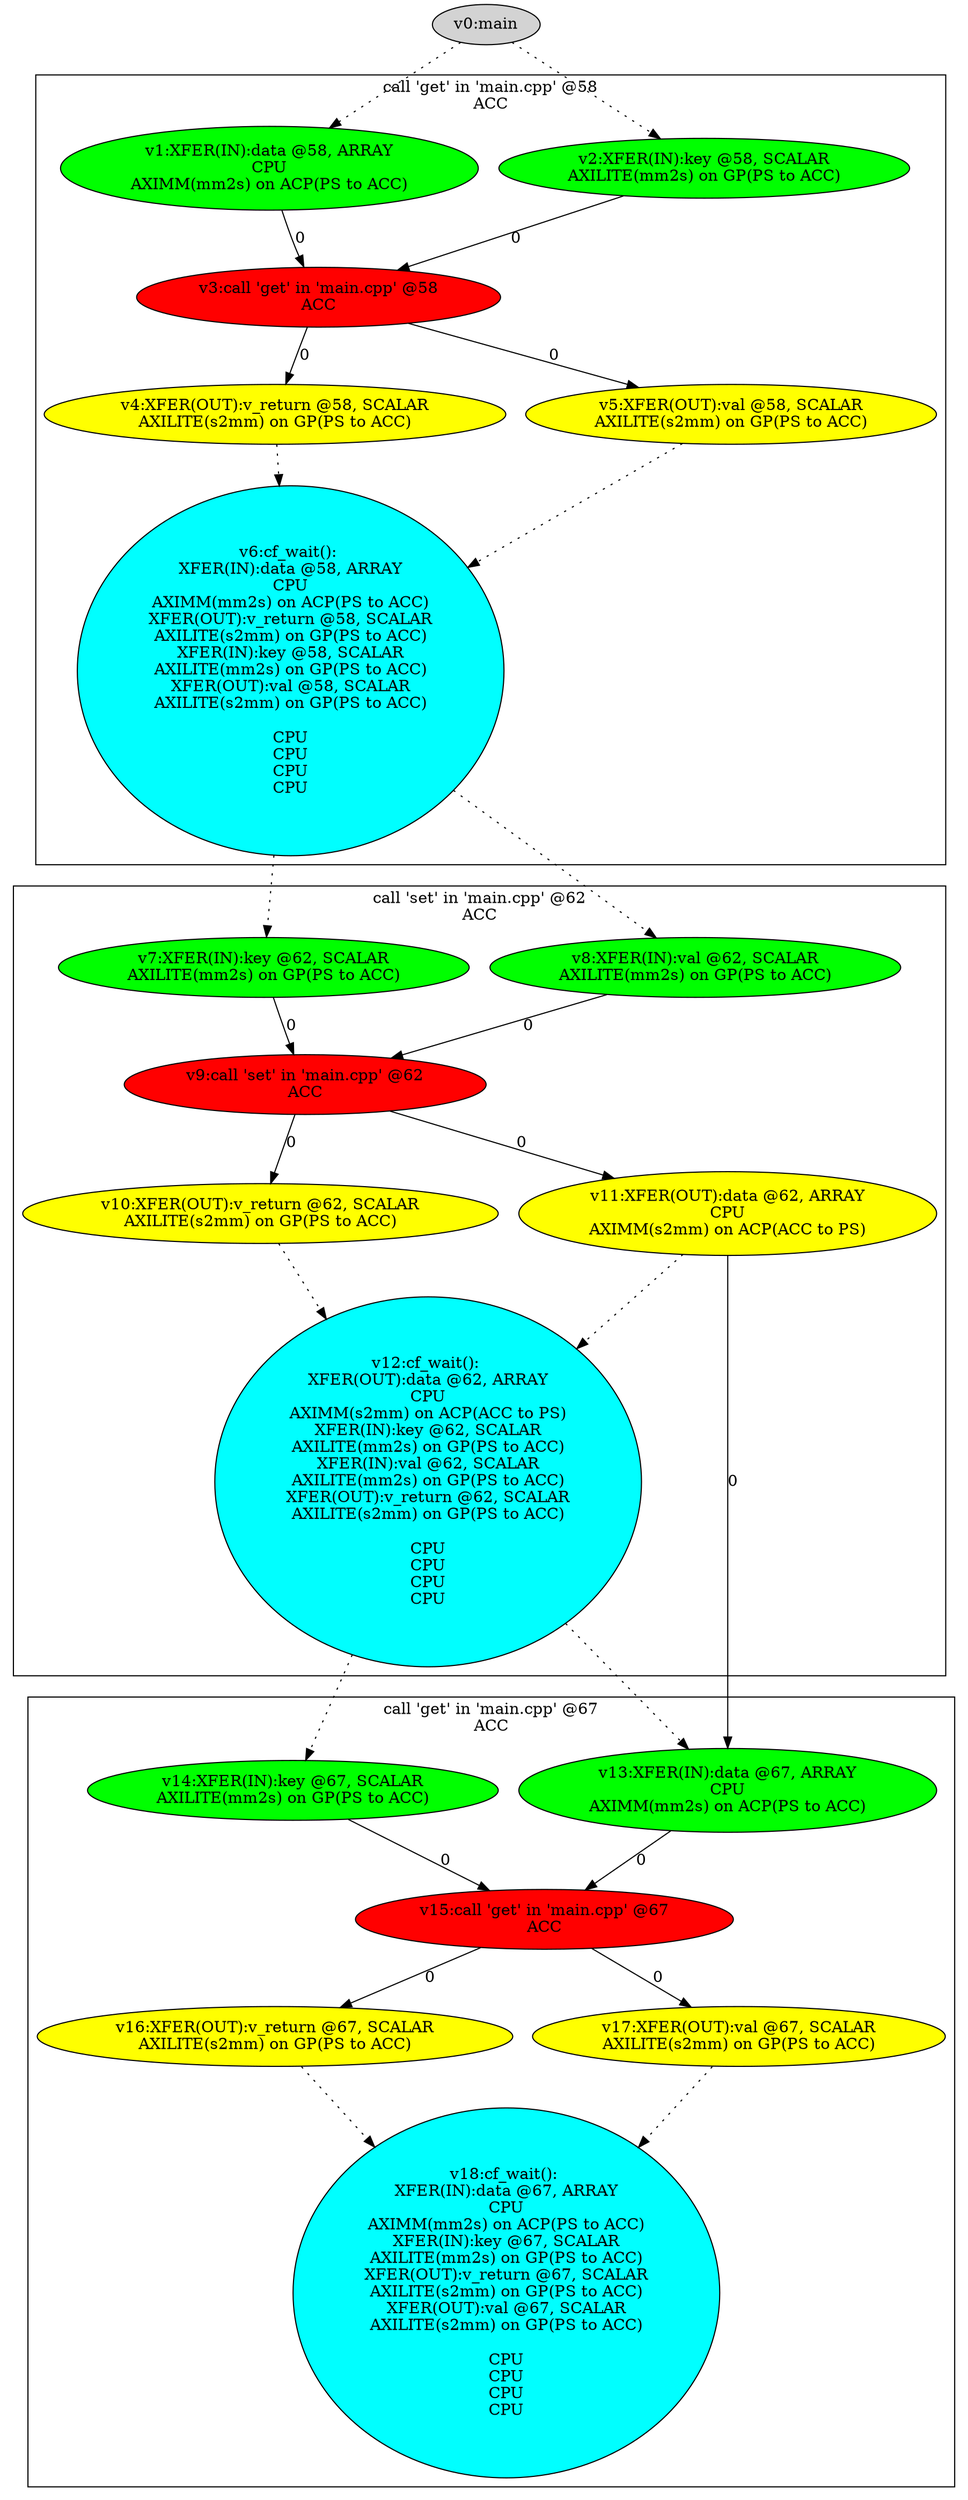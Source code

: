 digraph dm_graph {
v0 [label = "v0:main" ,style=filled];
v1 [label = "v1:XFER(IN):data @58, ARRAY\nCPU\nAXIMM(mm2s) on ACP(PS to ACC)\n" ,style=filled,fillcolor = green];
v2 [label = "v2:XFER(IN):key @58, SCALAR\nAXILITE(mm2s) on GP(PS to ACC)\n" ,style=filled,fillcolor = green];
v3 [label = "v3:call 'get' in 'main.cpp' @58\nACC\n" ,style=filled,fillcolor = red];
v4 [label = "v4:XFER(OUT):v_return @58, SCALAR\nAXILITE(s2mm) on GP(PS to ACC)\n" ,style=filled,fillcolor = yellow];
v5 [label = "v5:XFER(OUT):val @58, SCALAR\nAXILITE(s2mm) on GP(PS to ACC)\n" ,style=filled,fillcolor = yellow];
v6 [label = "v6:cf_wait(): \nXFER(IN):data @58, ARRAY\nCPU\nAXIMM(mm2s) on ACP(PS to ACC)\nXFER(OUT):v_return @58, SCALAR\nAXILITE(s2mm) on GP(PS to ACC)\nXFER(IN):key @58, SCALAR\nAXILITE(mm2s) on GP(PS to ACC)\nXFER(OUT):val @58, SCALAR\nAXILITE(s2mm) on GP(PS to ACC)\n\nCPU\nCPU\nCPU\nCPU\n" ,style=filled,fillcolor = cyan];
v7 [label = "v7:XFER(IN):key @62, SCALAR\nAXILITE(mm2s) on GP(PS to ACC)\n" ,style=filled,fillcolor = green];
v8 [label = "v8:XFER(IN):val @62, SCALAR\nAXILITE(mm2s) on GP(PS to ACC)\n" ,style=filled,fillcolor = green];
v9 [label = "v9:call 'set' in 'main.cpp' @62\nACC\n" ,style=filled,fillcolor = red];
v10 [label = "v10:XFER(OUT):v_return @62, SCALAR\nAXILITE(s2mm) on GP(PS to ACC)\n" ,style=filled,fillcolor = yellow];
v11 [label = "v11:XFER(OUT):data @62, ARRAY\nCPU\nAXIMM(s2mm) on ACP(ACC to PS)\n" ,style=filled,fillcolor = yellow];
v12 [label = "v12:cf_wait(): \nXFER(OUT):data @62, ARRAY\nCPU\nAXIMM(s2mm) on ACP(ACC to PS)\nXFER(IN):key @62, SCALAR\nAXILITE(mm2s) on GP(PS to ACC)\nXFER(IN):val @62, SCALAR\nAXILITE(mm2s) on GP(PS to ACC)\nXFER(OUT):v_return @62, SCALAR\nAXILITE(s2mm) on GP(PS to ACC)\n\nCPU\nCPU\nCPU\nCPU\n" ,style=filled,fillcolor = cyan];
v13 [label = "v13:XFER(IN):data @67, ARRAY\nCPU\nAXIMM(mm2s) on ACP(PS to ACC)\n" ,style=filled,fillcolor = green];
v14 [label = "v14:XFER(IN):key @67, SCALAR\nAXILITE(mm2s) on GP(PS to ACC)\n" ,style=filled,fillcolor = green];
v15 [label = "v15:call 'get' in 'main.cpp' @67\nACC\n" ,style=filled,fillcolor = red];
v16 [label = "v16:XFER(OUT):v_return @67, SCALAR\nAXILITE(s2mm) on GP(PS to ACC)\n" ,style=filled,fillcolor = yellow];
v17 [label = "v17:XFER(OUT):val @67, SCALAR\nAXILITE(s2mm) on GP(PS to ACC)\n" ,style=filled,fillcolor = yellow];
v18 [label = "v18:cf_wait(): \nXFER(IN):data @67, ARRAY\nCPU\nAXIMM(mm2s) on ACP(PS to ACC)\nXFER(IN):key @67, SCALAR\nAXILITE(mm2s) on GP(PS to ACC)\nXFER(OUT):v_return @67, SCALAR\nAXILITE(s2mm) on GP(PS to ACC)\nXFER(OUT):val @67, SCALAR\nAXILITE(s2mm) on GP(PS to ACC)\n\nCPU\nCPU\nCPU\nCPU\n" ,style=filled,fillcolor = cyan];
subgraph cluster0 {
v13;
v14;
v15;
v16;
v17;
v18;
label = "call 'get' in 'main.cpp' @67\nACC\n";
}
subgraph cluster1 {
v1;
v2;
v3;
v4;
v5;
v6;
label = "call 'get' in 'main.cpp' @58\nACC\n";
}
subgraph cluster2 {
v7;
v8;
v9;
v10;
v11;
v12;
label = "call 'set' in 'main.cpp' @62\nACC\n";
}
v1 -> v3 [label = "0"];
v2 -> v3 [label = "0"];
v3 -> v4 [label = "0"];
v3 -> v5 [label = "0"];
v4 -> v6 [label = "", style = dotted];
v5 -> v6 [label = "", style = dotted];
v7 -> v9 [label = "0"];
v8 -> v9 [label = "0"];
v9 -> v10 [label = "0"];
v9 -> v11 [label = "0"];
v11 -> v13 [label = "0"];
v10 -> v12 [label = "", style = dotted];
v11 -> v12 [label = "", style = dotted];
v13 -> v15 [label = "0"];
v14 -> v15 [label = "0"];
v15 -> v16 [label = "0"];
v15 -> v17 [label = "0"];
v16 -> v18 [label = "", style = dotted];
v17 -> v18 [label = "", style = dotted];
v6 -> v7 [label = "", style = dotted];
v6 -> v8 [label = "", style = dotted];
v12 -> v13 [label = "", style = dotted];
v12 -> v14 [label = "", style = dotted];
v0 -> v1 [label = "", style = dotted];
v0 -> v2 [label = "", style = dotted];
}
